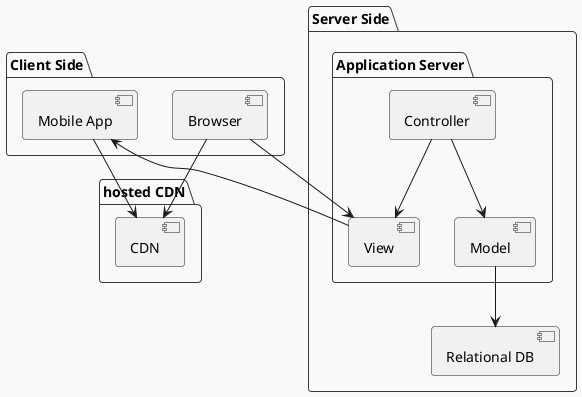 @startuml topLevel
!theme mars

package "Client Side" {
  [Browser]
  [Mobile App]
}

package "hosted CDN" {
  [CDN]
}

package "Server Side" {
  package "Application Server" {
    [Controller]
    [View]
    [Model]
  }
  [Relational DB]
}


[Browser] --> [CDN]
[Mobile App] --> [CDN]
[Browser] --> [View]
[Mobile App] <--[View]
[Controller] --> [View]
[Controller] --> [Model]
[Model] --> [Relational DB]
@enduml
